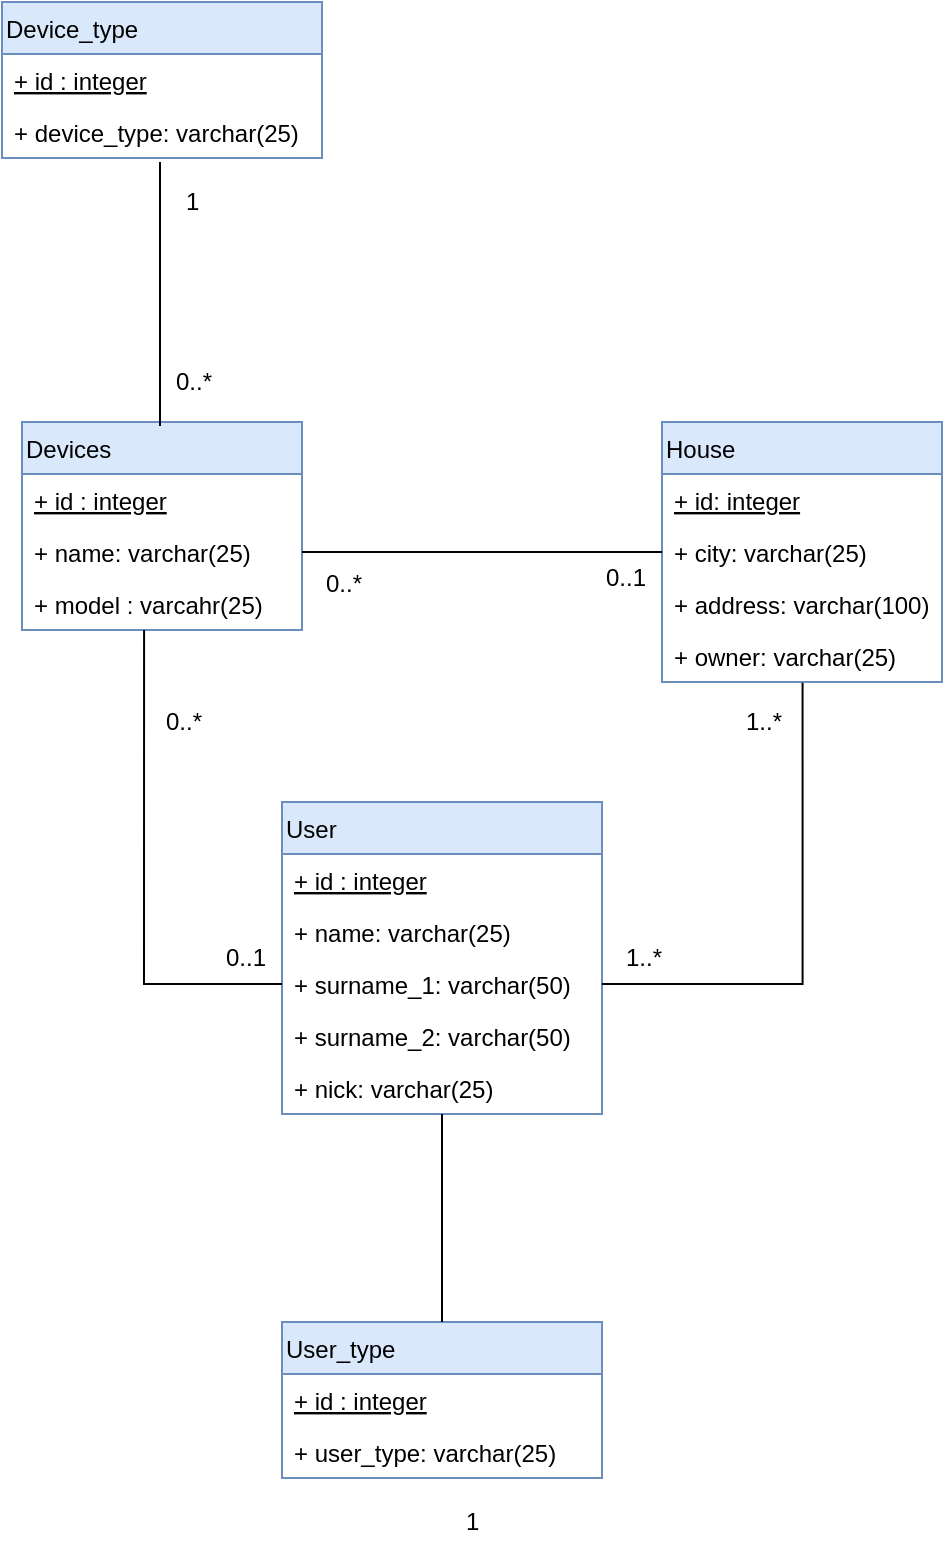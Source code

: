 <mxfile version="12.1.0" type="device" pages="1"><diagram name="Page-1" id="2ca16b54-16f6-2749-3443-fa8db7711227"><mxGraphModel dx="1408" dy="696" grid="1" gridSize="10" guides="1" tooltips="1" connect="1" arrows="1" fold="1" page="1" pageScale="1" pageWidth="1100" pageHeight="850" background="#ffffff" math="0" shadow="0"><root><mxCell id="0"/><mxCell id="1" parent="0"/><mxCell id="TPIqdbfWrQtuD3qRlvWt-3" value="Devices" style="swimlane;fontStyle=0;childLayout=stackLayout;horizontal=1;startSize=26;fillColor=#dae8fc;horizontalStack=0;resizeParent=1;resizeParentMax=0;resizeLast=0;collapsible=1;marginBottom=0;rounded=0;align=left;strokeColor=#6c8ebf;" vertex="1" parent="1"><mxGeometry x="140" y="470" width="140" height="104" as="geometry"/></mxCell><mxCell id="TPIqdbfWrQtuD3qRlvWt-4" value="+ id : integer&#10;" style="text;strokeColor=none;fillColor=none;align=left;verticalAlign=top;spacingLeft=4;spacingRight=4;overflow=hidden;rotatable=0;points=[[0,0.5],[1,0.5]];portConstraint=eastwest;fontStyle=4" vertex="1" parent="TPIqdbfWrQtuD3qRlvWt-3"><mxGeometry y="26" width="140" height="26" as="geometry"/></mxCell><mxCell id="TPIqdbfWrQtuD3qRlvWt-7" value="+ name: varchar(25)" style="text;strokeColor=none;fillColor=none;align=left;verticalAlign=top;spacingLeft=4;spacingRight=4;overflow=hidden;rotatable=0;points=[[0,0.5],[1,0.5]];portConstraint=eastwest;" vertex="1" parent="TPIqdbfWrQtuD3qRlvWt-3"><mxGeometry y="52" width="140" height="26" as="geometry"/></mxCell><mxCell id="TPIqdbfWrQtuD3qRlvWt-6" value="+ model : varcahr(25)" style="text;strokeColor=none;fillColor=none;align=left;verticalAlign=top;spacingLeft=4;spacingRight=4;overflow=hidden;rotatable=0;points=[[0,0.5],[1,0.5]];portConstraint=eastwest;" vertex="1" parent="TPIqdbfWrQtuD3qRlvWt-3"><mxGeometry y="78" width="140" height="26" as="geometry"/></mxCell><mxCell id="TPIqdbfWrQtuD3qRlvWt-9" value="House" style="swimlane;fontStyle=0;childLayout=stackLayout;horizontal=1;startSize=26;fillColor=#dae8fc;horizontalStack=0;resizeParent=1;resizeParentMax=0;resizeLast=0;collapsible=1;marginBottom=0;rounded=0;align=left;strokeColor=#6c8ebf;" vertex="1" parent="1"><mxGeometry x="460" y="470" width="140" height="130" as="geometry"/></mxCell><mxCell id="TPIqdbfWrQtuD3qRlvWt-10" value="+ id: integer" style="text;strokeColor=none;fillColor=none;align=left;verticalAlign=top;spacingLeft=4;spacingRight=4;overflow=hidden;rotatable=0;points=[[0,0.5],[1,0.5]];portConstraint=eastwest;fontStyle=4" vertex="1" parent="TPIqdbfWrQtuD3qRlvWt-9"><mxGeometry y="26" width="140" height="26" as="geometry"/></mxCell><mxCell id="TPIqdbfWrQtuD3qRlvWt-11" value="+ city: varchar(25)" style="text;strokeColor=none;fillColor=none;align=left;verticalAlign=top;spacingLeft=4;spacingRight=4;overflow=hidden;rotatable=0;points=[[0,0.5],[1,0.5]];portConstraint=eastwest;" vertex="1" parent="TPIqdbfWrQtuD3qRlvWt-9"><mxGeometry y="52" width="140" height="26" as="geometry"/></mxCell><mxCell id="TPIqdbfWrQtuD3qRlvWt-12" value="+ address: varchar(100)&#10;" style="text;strokeColor=none;fillColor=none;align=left;verticalAlign=top;spacingLeft=4;spacingRight=4;overflow=hidden;rotatable=0;points=[[0,0.5],[1,0.5]];portConstraint=eastwest;" vertex="1" parent="TPIqdbfWrQtuD3qRlvWt-9"><mxGeometry y="78" width="140" height="26" as="geometry"/></mxCell><mxCell id="TPIqdbfWrQtuD3qRlvWt-13" value="+ owner: varchar(25)" style="text;strokeColor=none;fillColor=none;align=left;verticalAlign=top;spacingLeft=4;spacingRight=4;overflow=hidden;rotatable=0;points=[[0,0.5],[1,0.5]];portConstraint=eastwest;" vertex="1" parent="TPIqdbfWrQtuD3qRlvWt-9"><mxGeometry y="104" width="140" height="26" as="geometry"/></mxCell><mxCell id="TPIqdbfWrQtuD3qRlvWt-15" value="User" style="swimlane;fontStyle=0;childLayout=stackLayout;horizontal=1;startSize=26;fillColor=#dae8fc;horizontalStack=0;resizeParent=1;resizeParentMax=0;resizeLast=0;collapsible=1;marginBottom=0;rounded=0;align=left;strokeColor=#6c8ebf;" vertex="1" parent="1"><mxGeometry x="270" y="660" width="160" height="156" as="geometry"/></mxCell><mxCell id="TPIqdbfWrQtuD3qRlvWt-16" value="+ id : integer&#10;" style="text;strokeColor=none;fillColor=none;align=left;verticalAlign=top;spacingLeft=4;spacingRight=4;overflow=hidden;rotatable=0;points=[[0,0.5],[1,0.5]];portConstraint=eastwest;fontStyle=4" vertex="1" parent="TPIqdbfWrQtuD3qRlvWt-15"><mxGeometry y="26" width="160" height="26" as="geometry"/></mxCell><mxCell id="TPIqdbfWrQtuD3qRlvWt-17" value="+ name: varchar(25)" style="text;strokeColor=none;fillColor=none;align=left;verticalAlign=top;spacingLeft=4;spacingRight=4;overflow=hidden;rotatable=0;points=[[0,0.5],[1,0.5]];portConstraint=eastwest;" vertex="1" parent="TPIqdbfWrQtuD3qRlvWt-15"><mxGeometry y="52" width="160" height="26" as="geometry"/></mxCell><mxCell id="TPIqdbfWrQtuD3qRlvWt-18" value="+ surname_1: varchar(50)&#10;" style="text;strokeColor=none;fillColor=none;align=left;verticalAlign=top;spacingLeft=4;spacingRight=4;overflow=hidden;rotatable=0;points=[[0,0.5],[1,0.5]];portConstraint=eastwest;" vertex="1" parent="TPIqdbfWrQtuD3qRlvWt-15"><mxGeometry y="78" width="160" height="26" as="geometry"/></mxCell><mxCell id="TPIqdbfWrQtuD3qRlvWt-19" value="+ surname_2: varchar(50)" style="text;strokeColor=none;fillColor=none;align=left;verticalAlign=top;spacingLeft=4;spacingRight=4;overflow=hidden;rotatable=0;points=[[0,0.5],[1,0.5]];portConstraint=eastwest;" vertex="1" parent="TPIqdbfWrQtuD3qRlvWt-15"><mxGeometry y="104" width="160" height="26" as="geometry"/></mxCell><mxCell id="TPIqdbfWrQtuD3qRlvWt-20" value="+ nick: varchar(25)" style="text;strokeColor=none;fillColor=none;align=left;verticalAlign=top;spacingLeft=4;spacingRight=4;overflow=hidden;rotatable=0;points=[[0,0.5],[1,0.5]];portConstraint=eastwest;" vertex="1" parent="TPIqdbfWrQtuD3qRlvWt-15"><mxGeometry y="130" width="160" height="26" as="geometry"/></mxCell><mxCell id="TPIqdbfWrQtuD3qRlvWt-23" style="edgeStyle=orthogonalEdgeStyle;rounded=0;orthogonalLoop=1;jettySize=auto;html=1;exitX=0;exitY=0.5;exitDx=0;exitDy=0;entryX=0.436;entryY=1;entryDx=0;entryDy=0;entryPerimeter=0;endArrow=none;endFill=0;" edge="1" parent="1" source="TPIqdbfWrQtuD3qRlvWt-18" target="TPIqdbfWrQtuD3qRlvWt-6"><mxGeometry relative="1" as="geometry"/></mxCell><mxCell id="TPIqdbfWrQtuD3qRlvWt-25" style="edgeStyle=orthogonalEdgeStyle;rounded=0;orthogonalLoop=1;jettySize=auto;html=1;exitX=1;exitY=0.5;exitDx=0;exitDy=0;entryX=0;entryY=0.5;entryDx=0;entryDy=0;endArrow=none;endFill=0;" edge="1" parent="1" source="TPIqdbfWrQtuD3qRlvWt-7" target="TPIqdbfWrQtuD3qRlvWt-11"><mxGeometry relative="1" as="geometry"/></mxCell><mxCell id="TPIqdbfWrQtuD3qRlvWt-26" value="0..*&lt;br&gt;" style="text;html=1;resizable=0;points=[];autosize=1;align=left;verticalAlign=top;spacingTop=-4;" vertex="1" parent="1"><mxGeometry x="210" y="610" width="30" height="20" as="geometry"/></mxCell><mxCell id="TPIqdbfWrQtuD3qRlvWt-27" value="0..1" style="text;html=1;resizable=0;points=[];autosize=1;align=left;verticalAlign=top;spacingTop=-4;" vertex="1" parent="1"><mxGeometry x="240" y="728" width="40" height="20" as="geometry"/></mxCell><mxCell id="TPIqdbfWrQtuD3qRlvWt-28" value="1..*" style="text;html=1;resizable=0;points=[];autosize=1;align=left;verticalAlign=top;spacingTop=-4;" vertex="1" parent="1"><mxGeometry x="500" y="610" width="30" height="20" as="geometry"/></mxCell><mxCell id="TPIqdbfWrQtuD3qRlvWt-29" value="1..*" style="text;html=1;resizable=0;points=[];autosize=1;align=left;verticalAlign=top;spacingTop=-4;" vertex="1" parent="1"><mxGeometry x="440" y="728" width="30" height="20" as="geometry"/></mxCell><mxCell id="TPIqdbfWrQtuD3qRlvWt-30" value="0..1" style="text;html=1;resizable=0;points=[];autosize=1;align=left;verticalAlign=top;spacingTop=-4;" vertex="1" parent="1"><mxGeometry x="430" y="538" width="40" height="20" as="geometry"/></mxCell><mxCell id="TPIqdbfWrQtuD3qRlvWt-31" value="0..*" style="text;html=1;resizable=0;points=[];autosize=1;align=left;verticalAlign=top;spacingTop=-4;" vertex="1" parent="1"><mxGeometry x="290" y="541" width="30" height="20" as="geometry"/></mxCell><mxCell id="TPIqdbfWrQtuD3qRlvWt-33" value="Device_type" style="swimlane;fontStyle=0;childLayout=stackLayout;horizontal=1;startSize=26;fillColor=#dae8fc;horizontalStack=0;resizeParent=1;resizeParentMax=0;resizeLast=0;collapsible=1;marginBottom=0;rounded=0;align=left;strokeColor=#6c8ebf;" vertex="1" parent="1"><mxGeometry x="130" y="260" width="160" height="78" as="geometry"/></mxCell><mxCell id="TPIqdbfWrQtuD3qRlvWt-34" value="+ id : integer" style="text;strokeColor=none;fillColor=none;align=left;verticalAlign=top;spacingLeft=4;spacingRight=4;overflow=hidden;rotatable=0;points=[[0,0.5],[1,0.5]];portConstraint=eastwest;fontStyle=4" vertex="1" parent="TPIqdbfWrQtuD3qRlvWt-33"><mxGeometry y="26" width="160" height="26" as="geometry"/></mxCell><mxCell id="TPIqdbfWrQtuD3qRlvWt-35" value="+ device_type: varchar(25)" style="text;strokeColor=none;fillColor=none;align=left;verticalAlign=top;spacingLeft=4;spacingRight=4;overflow=hidden;rotatable=0;points=[[0,0.5],[1,0.5]];portConstraint=eastwest;" vertex="1" parent="TPIqdbfWrQtuD3qRlvWt-33"><mxGeometry y="52" width="160" height="26" as="geometry"/></mxCell><mxCell id="TPIqdbfWrQtuD3qRlvWt-39" value="" style="endArrow=none;html=1;" edge="1" parent="1"><mxGeometry width="50" height="50" relative="1" as="geometry"><mxPoint x="209" y="472" as="sourcePoint"/><mxPoint x="209" y="340" as="targetPoint"/></mxGeometry></mxCell><mxCell id="TPIqdbfWrQtuD3qRlvWt-40" value="1" style="text;html=1;resizable=0;points=[];autosize=1;align=left;verticalAlign=top;spacingTop=-4;" vertex="1" parent="1"><mxGeometry x="220" y="350" width="20" height="20" as="geometry"/></mxCell><mxCell id="TPIqdbfWrQtuD3qRlvWt-41" value="0..*" style="text;html=1;resizable=0;points=[];autosize=1;align=left;verticalAlign=top;spacingTop=-4;" vertex="1" parent="1"><mxGeometry x="215" y="440" width="30" height="20" as="geometry"/></mxCell><mxCell id="TPIqdbfWrQtuD3qRlvWt-42" value="User_type" style="swimlane;fontStyle=0;childLayout=stackLayout;horizontal=1;startSize=26;fillColor=#dae8fc;horizontalStack=0;resizeParent=1;resizeParentMax=0;resizeLast=0;collapsible=1;marginBottom=0;rounded=0;align=left;strokeColor=#6c8ebf;" vertex="1" parent="1"><mxGeometry x="270" y="920" width="160" height="78" as="geometry"/></mxCell><mxCell id="TPIqdbfWrQtuD3qRlvWt-43" value="+ id : integer" style="text;strokeColor=none;fillColor=none;align=left;verticalAlign=top;spacingLeft=4;spacingRight=4;overflow=hidden;rotatable=0;points=[[0,0.5],[1,0.5]];portConstraint=eastwest;fontStyle=4" vertex="1" parent="TPIqdbfWrQtuD3qRlvWt-42"><mxGeometry y="26" width="160" height="26" as="geometry"/></mxCell><mxCell id="TPIqdbfWrQtuD3qRlvWt-44" value="+ user_type: varchar(25)" style="text;strokeColor=none;fillColor=none;align=left;verticalAlign=top;spacingLeft=4;spacingRight=4;overflow=hidden;rotatable=0;points=[[0,0.5],[1,0.5]];portConstraint=eastwest;" vertex="1" parent="TPIqdbfWrQtuD3qRlvWt-42"><mxGeometry y="52" width="160" height="26" as="geometry"/></mxCell><mxCell id="TPIqdbfWrQtuD3qRlvWt-45" value="1" style="text;html=1;resizable=0;points=[];autosize=1;align=left;verticalAlign=top;spacingTop=-4;" vertex="1" parent="1"><mxGeometry x="360" y="1010" width="20" height="20" as="geometry"/></mxCell><mxCell id="TPIqdbfWrQtuD3qRlvWt-47" value="" style="endArrow=none;html=1;exitX=0.5;exitY=0;exitDx=0;exitDy=0;" edge="1" parent="1" source="TPIqdbfWrQtuD3qRlvWt-42" target="TPIqdbfWrQtuD3qRlvWt-20"><mxGeometry width="50" height="50" relative="1" as="geometry"><mxPoint x="349" y="920" as="sourcePoint"/><mxPoint x="349" y="850" as="targetPoint"/></mxGeometry></mxCell><mxCell id="TPIqdbfWrQtuD3qRlvWt-49" style="edgeStyle=orthogonalEdgeStyle;rounded=0;orthogonalLoop=1;jettySize=auto;html=1;exitX=1;exitY=0.5;exitDx=0;exitDy=0;entryX=0.502;entryY=1.013;entryDx=0;entryDy=0;entryPerimeter=0;endArrow=none;endFill=0;" edge="1" parent="1" source="TPIqdbfWrQtuD3qRlvWt-18" target="TPIqdbfWrQtuD3qRlvWt-13"><mxGeometry relative="1" as="geometry"/></mxCell></root></mxGraphModel></diagram></mxfile>
